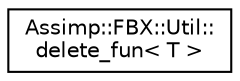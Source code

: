 digraph "Graphical Class Hierarchy"
{
  edge [fontname="Helvetica",fontsize="10",labelfontname="Helvetica",labelfontsize="10"];
  node [fontname="Helvetica",fontsize="10",shape=record];
  rankdir="LR";
  Node1 [label="Assimp::FBX::Util::\ldelete_fun\< T \>",height=0.2,width=0.4,color="black", fillcolor="white", style="filled",URL="$struct_assimp_1_1_f_b_x_1_1_util_1_1delete__fun.html"];
}
